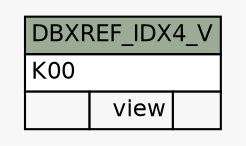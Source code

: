 // dot 2.38.0 on Windows 10 10.0
// SchemaSpy rev Unknown
digraph "DBXREF_IDX4_V" {
  graph [
    rankdir="RL"
    bgcolor="#f7f7f7"
    nodesep="0.18"
    ranksep="0.46"
    fontname="Helvetica"
    fontsize="11"
  ];
  node [
    fontname="Helvetica"
    fontsize="11"
    shape="plaintext"
  ];
  edge [
    arrowsize="0.8"
  ];
  "DBXREF_IDX4_V" [
    label=<
    <TABLE BORDER="0" CELLBORDER="1" CELLSPACING="0" BGCOLOR="#ffffff">
      <TR><TD COLSPAN="3" BGCOLOR="#9bab96" ALIGN="CENTER">DBXREF_IDX4_V</TD></TR>
      <TR><TD PORT="K00" COLSPAN="3" ALIGN="LEFT">K00</TD></TR>
      <TR><TD ALIGN="LEFT" BGCOLOR="#f7f7f7">  </TD><TD ALIGN="RIGHT" BGCOLOR="#f7f7f7">view</TD><TD ALIGN="RIGHT" BGCOLOR="#f7f7f7">  </TD></TR>
    </TABLE>>
    URL="tables/DBXREF_IDX4_V.html"
    tooltip="DBXREF_IDX4_V"
  ];
}
